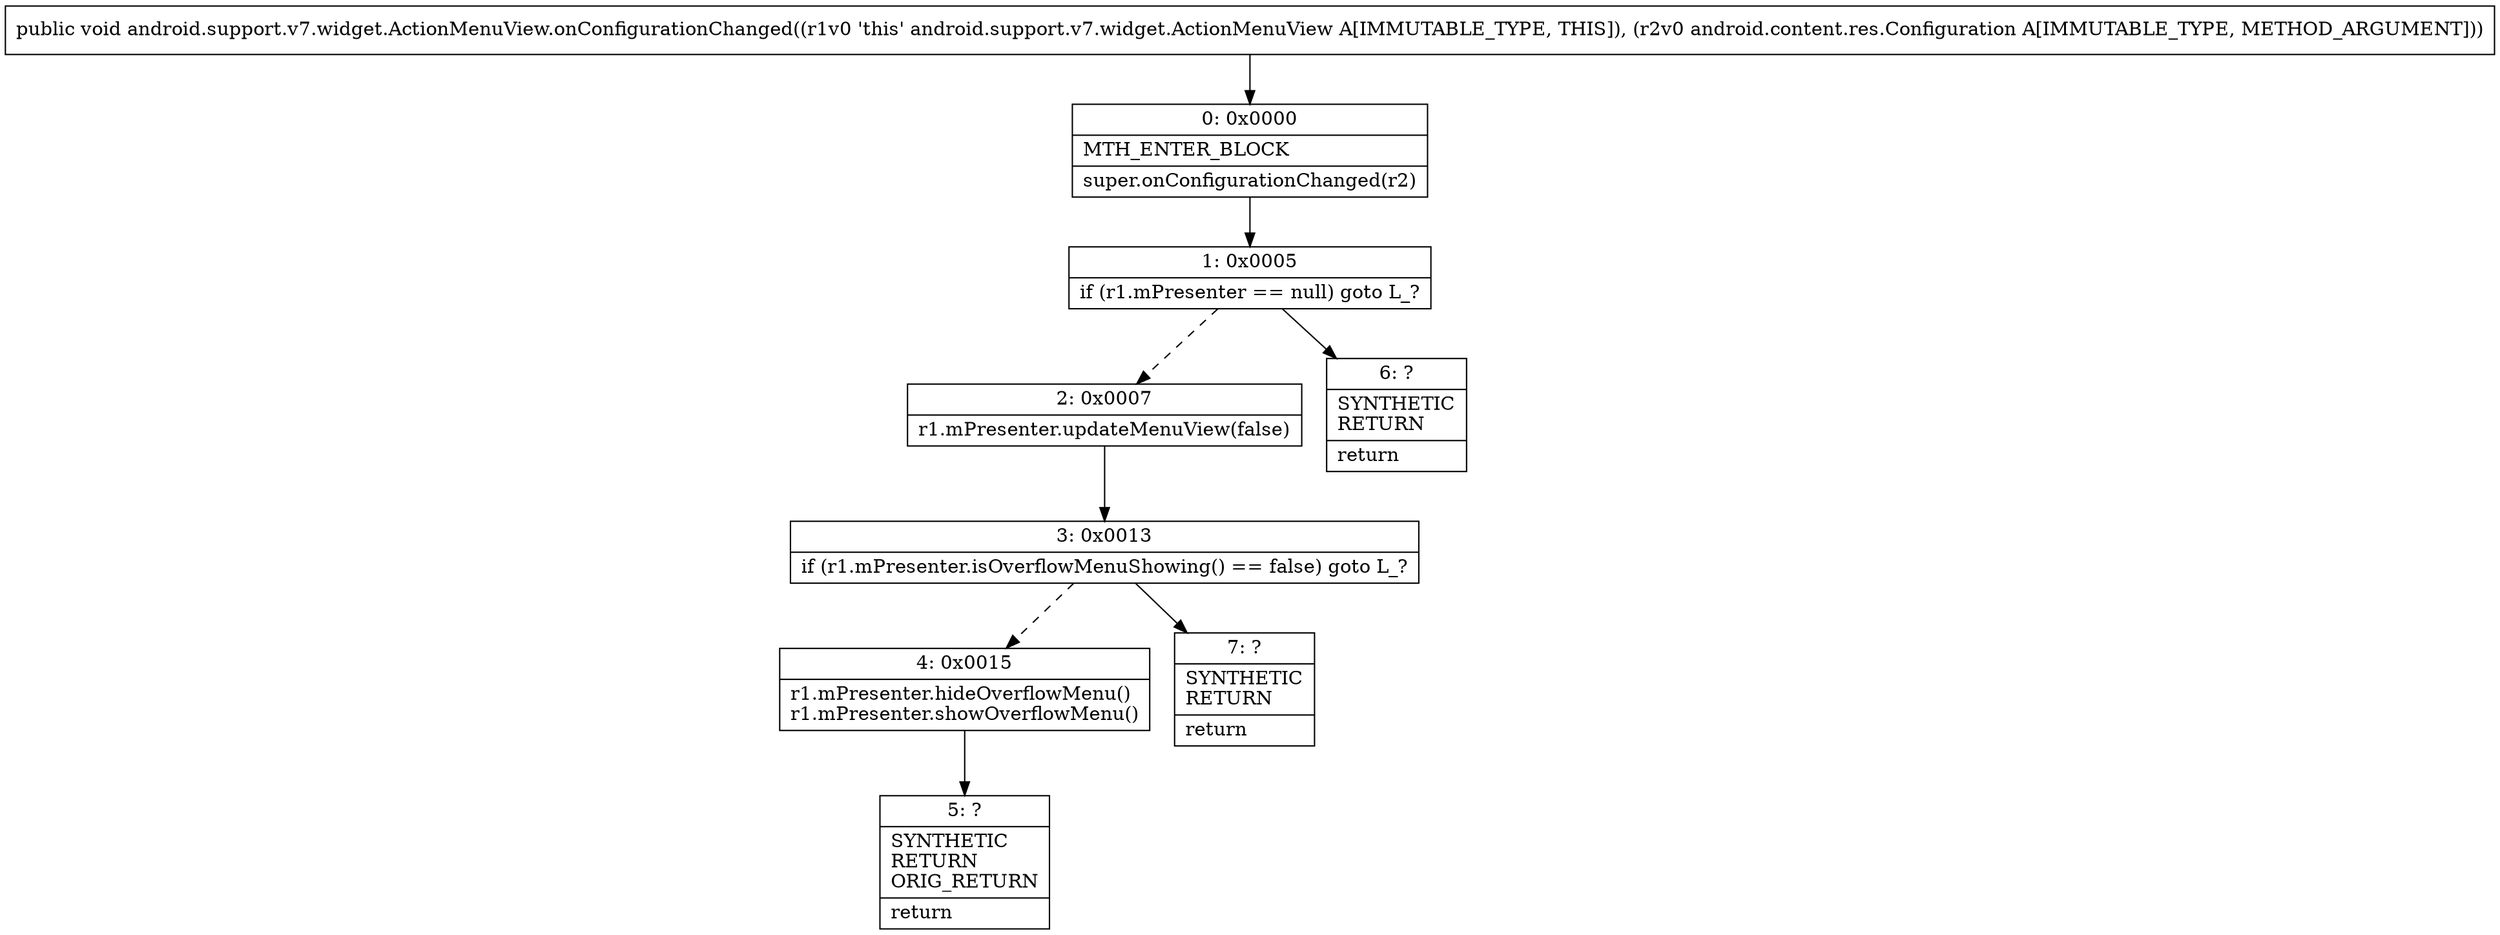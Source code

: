 digraph "CFG forandroid.support.v7.widget.ActionMenuView.onConfigurationChanged(Landroid\/content\/res\/Configuration;)V" {
Node_0 [shape=record,label="{0\:\ 0x0000|MTH_ENTER_BLOCK\l|super.onConfigurationChanged(r2)\l}"];
Node_1 [shape=record,label="{1\:\ 0x0005|if (r1.mPresenter == null) goto L_?\l}"];
Node_2 [shape=record,label="{2\:\ 0x0007|r1.mPresenter.updateMenuView(false)\l}"];
Node_3 [shape=record,label="{3\:\ 0x0013|if (r1.mPresenter.isOverflowMenuShowing() == false) goto L_?\l}"];
Node_4 [shape=record,label="{4\:\ 0x0015|r1.mPresenter.hideOverflowMenu()\lr1.mPresenter.showOverflowMenu()\l}"];
Node_5 [shape=record,label="{5\:\ ?|SYNTHETIC\lRETURN\lORIG_RETURN\l|return\l}"];
Node_6 [shape=record,label="{6\:\ ?|SYNTHETIC\lRETURN\l|return\l}"];
Node_7 [shape=record,label="{7\:\ ?|SYNTHETIC\lRETURN\l|return\l}"];
MethodNode[shape=record,label="{public void android.support.v7.widget.ActionMenuView.onConfigurationChanged((r1v0 'this' android.support.v7.widget.ActionMenuView A[IMMUTABLE_TYPE, THIS]), (r2v0 android.content.res.Configuration A[IMMUTABLE_TYPE, METHOD_ARGUMENT])) }"];
MethodNode -> Node_0;
Node_0 -> Node_1;
Node_1 -> Node_2[style=dashed];
Node_1 -> Node_6;
Node_2 -> Node_3;
Node_3 -> Node_4[style=dashed];
Node_3 -> Node_7;
Node_4 -> Node_5;
}

